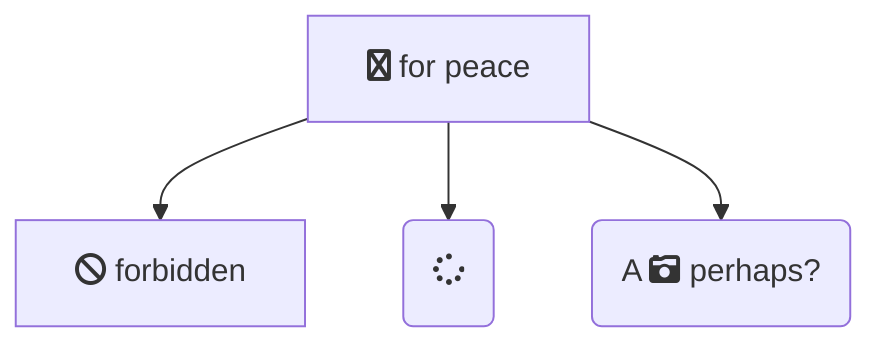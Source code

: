 graph TD
    B["fa:fa-twitter for peace"]
    B-->C[fa:fa-ban forbidden]
    B-->D(fa:fa-spinner);
    B-->E(A fa:fa-camera-retro perhaps?);